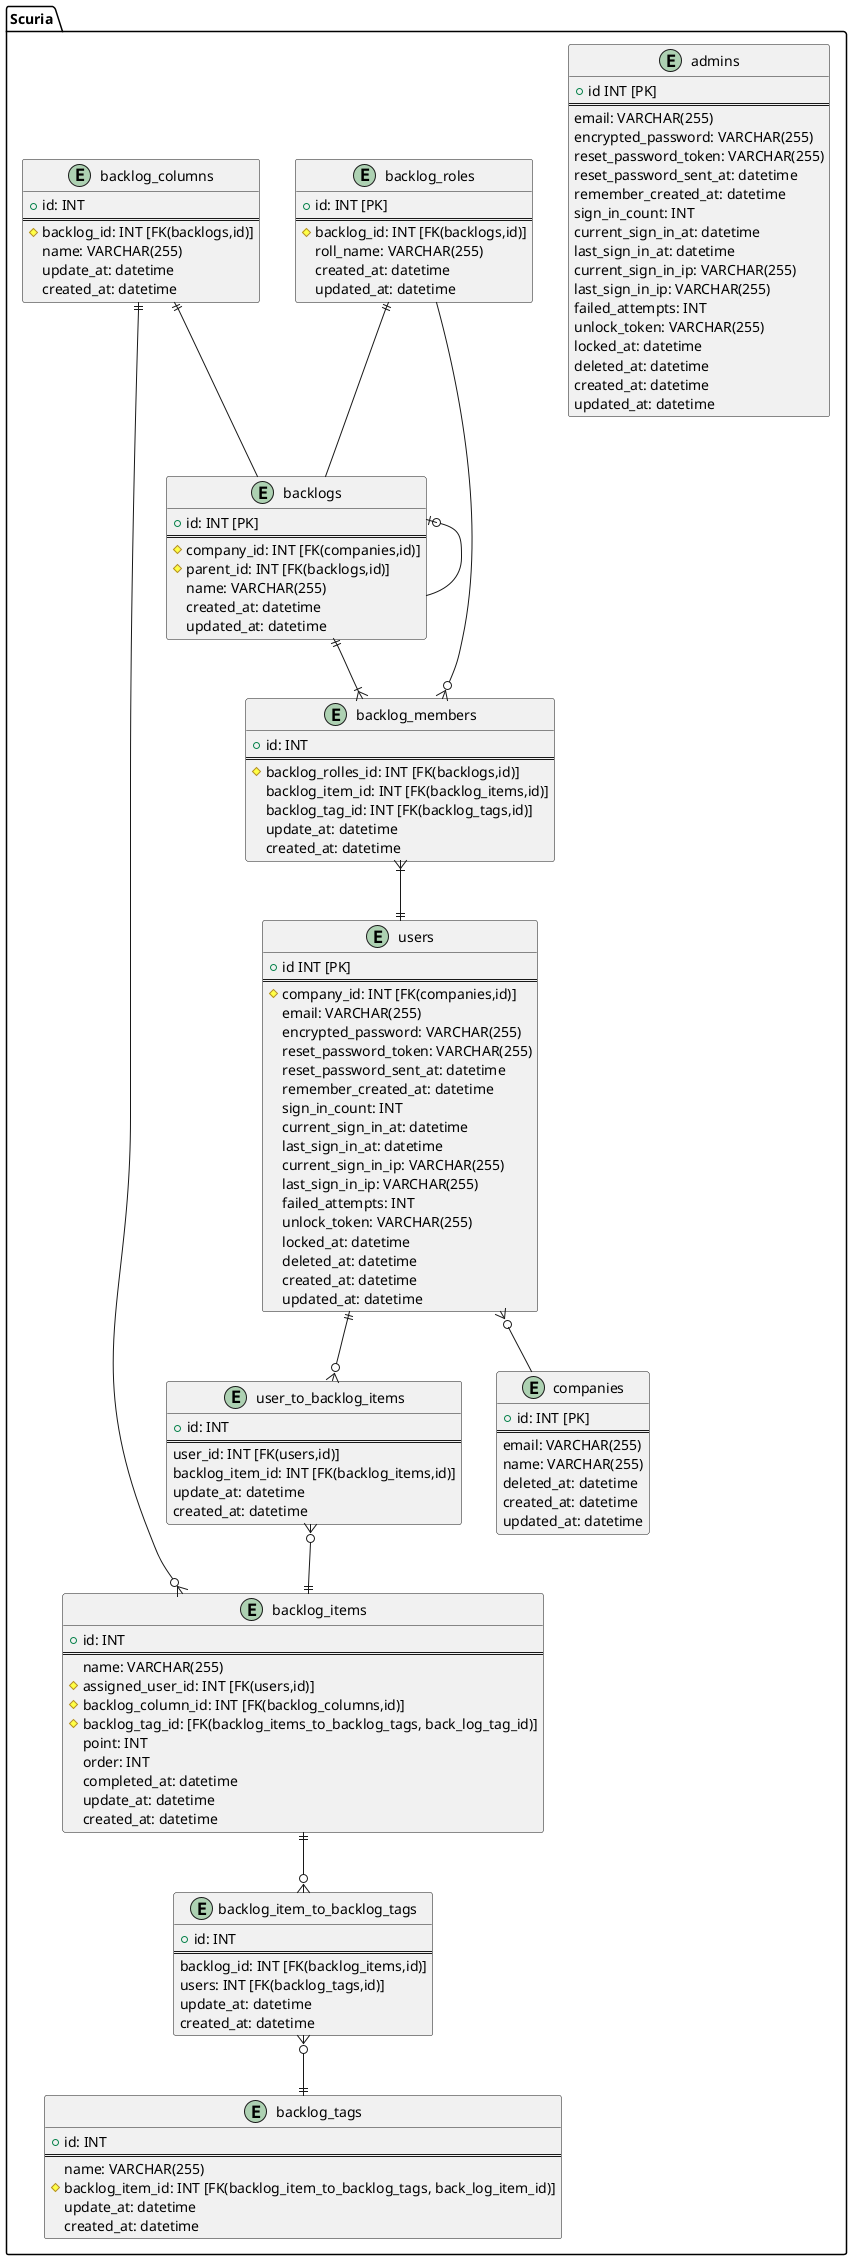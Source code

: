 @startuml

' hide the spot
' hide circle

' avoid problems with angled crows feet
' skinparam linetype ortho


package "Scuria" {
  entity "users" {
    + id INT [PK]
    ==
    # company_id: INT [FK(companies,id)]
    email: VARCHAR(255)
    encrypted_password: VARCHAR(255)
    reset_password_token: VARCHAR(255)
    reset_password_sent_at: datetime
    remember_created_at: datetime
    sign_in_count: INT
    current_sign_in_at: datetime
    last_sign_in_at: datetime
    current_sign_in_ip: VARCHAR(255)
    last_sign_in_ip: VARCHAR(255)
    failed_attempts: INT
    unlock_token: VARCHAR(255)
    locked_at: datetime
    deleted_at: datetime
    created_at: datetime
    updated_at: datetime
  }

  entity "admins" {
     + id INT [PK]
    ==
    email: VARCHAR(255)
    encrypted_password: VARCHAR(255)
    reset_password_token: VARCHAR(255)
    reset_password_sent_at: datetime
    remember_created_at: datetime
    sign_in_count: INT
    current_sign_in_at: datetime
    last_sign_in_at: datetime
    current_sign_in_ip: VARCHAR(255)
    last_sign_in_ip: VARCHAR(255)
    failed_attempts: INT
    unlock_token: VARCHAR(255)
    locked_at: datetime
    deleted_at: datetime
    created_at: datetime
    updated_at: datetime
  }

  entity "companies" {
    + id: INT [PK]
    ==
    email: VARCHAR(255)
    name: VARCHAR(255)
    deleted_at: datetime
    created_at: datetime
    updated_at: datetime
  }

  entity "backlog_roles" {
    + id: INT [PK]
    ==
    # backlog_id: INT [FK(backlogs,id)]
    roll_name: VARCHAR(255)
    created_at: datetime
    updated_at: datetime
  }


  entity "backlogs" {
    + id: INT [PK]
    ==
    # company_id: INT [FK(companies,id)]
    # parent_id: INT [FK(backlogs,id)] 
    name: VARCHAR(255)
    created_at: datetime
    updated_at: datetime 
  }

  entity "backlog_columns" {
    +id: INT
    ==
    # backlog_id: INT [FK(backlogs,id)]
    name: VARCHAR(255)
    update_at: datetime
    created_at: datetime
  }


  entity "backlog_items" {
    +id: INT
    ==
    name: VARCHAR(255)
    # assigned_user_id: INT [FK(users,id)]
    # backlog_column_id: INT [FK(backlog_columns,id)]
    # backlog_tag_id: [FK(backlog_items_to_backlog_tags, back_log_tag_id)]
    point: INT
    order: INT
    completed_at: datetime
    update_at: datetime
    created_at: datetime
  }

  entity "backlog_item_to_backlog_tags" {
    +id: INT
    ==
    backlog_id: INT [FK(backlog_items,id)]
    users: INT [FK(backlog_tags,id)]
    update_at: datetime
    created_at: datetime
  }


  entity "backlog_members" {
    +id: INT
    ==
    # backlog_rolles_id: INT [FK(backlogs,id)]
    backlog_item_id: INT [FK(backlog_items,id)]
    backlog_tag_id: INT [FK(backlog_tags,id)]
    update_at: datetime
    created_at: datetime
  }

  entity "backlog_tags" {
    +id: INT
    ==
    name: VARCHAR(255)
    # backlog_item_id: INT [FK(backlog_item_to_backlog_tags, back_log_item_id)]
    update_at: datetime
    created_at: datetime
  }

  entity "user_to_backlog_items" {
    +id: INT
    ==
    user_id: INT [FK(users,id)]
    backlog_item_id: INT [FK(backlog_items,id)]
    update_at: datetime
    created_at: datetime
  }


  users }o-- companies
  backlog_roles ||-- backlogs
  backlogs |o-- backlogs

  backlog_columns ||-- backlogs
  backlog_columns ||--o{ backlog_items
  backlog_items ||--o{ backlog_item_to_backlog_tags
  backlog_item_to_backlog_tags }o--||backlog_tags
  backlogs ||--|{ backlog_members
  backlog_members}|--||users

  backlog_roles --o{ backlog_members
  users ||--o{ user_to_backlog_items
  user_to_backlog_items }o--|| backlog_items

}


@enduml
